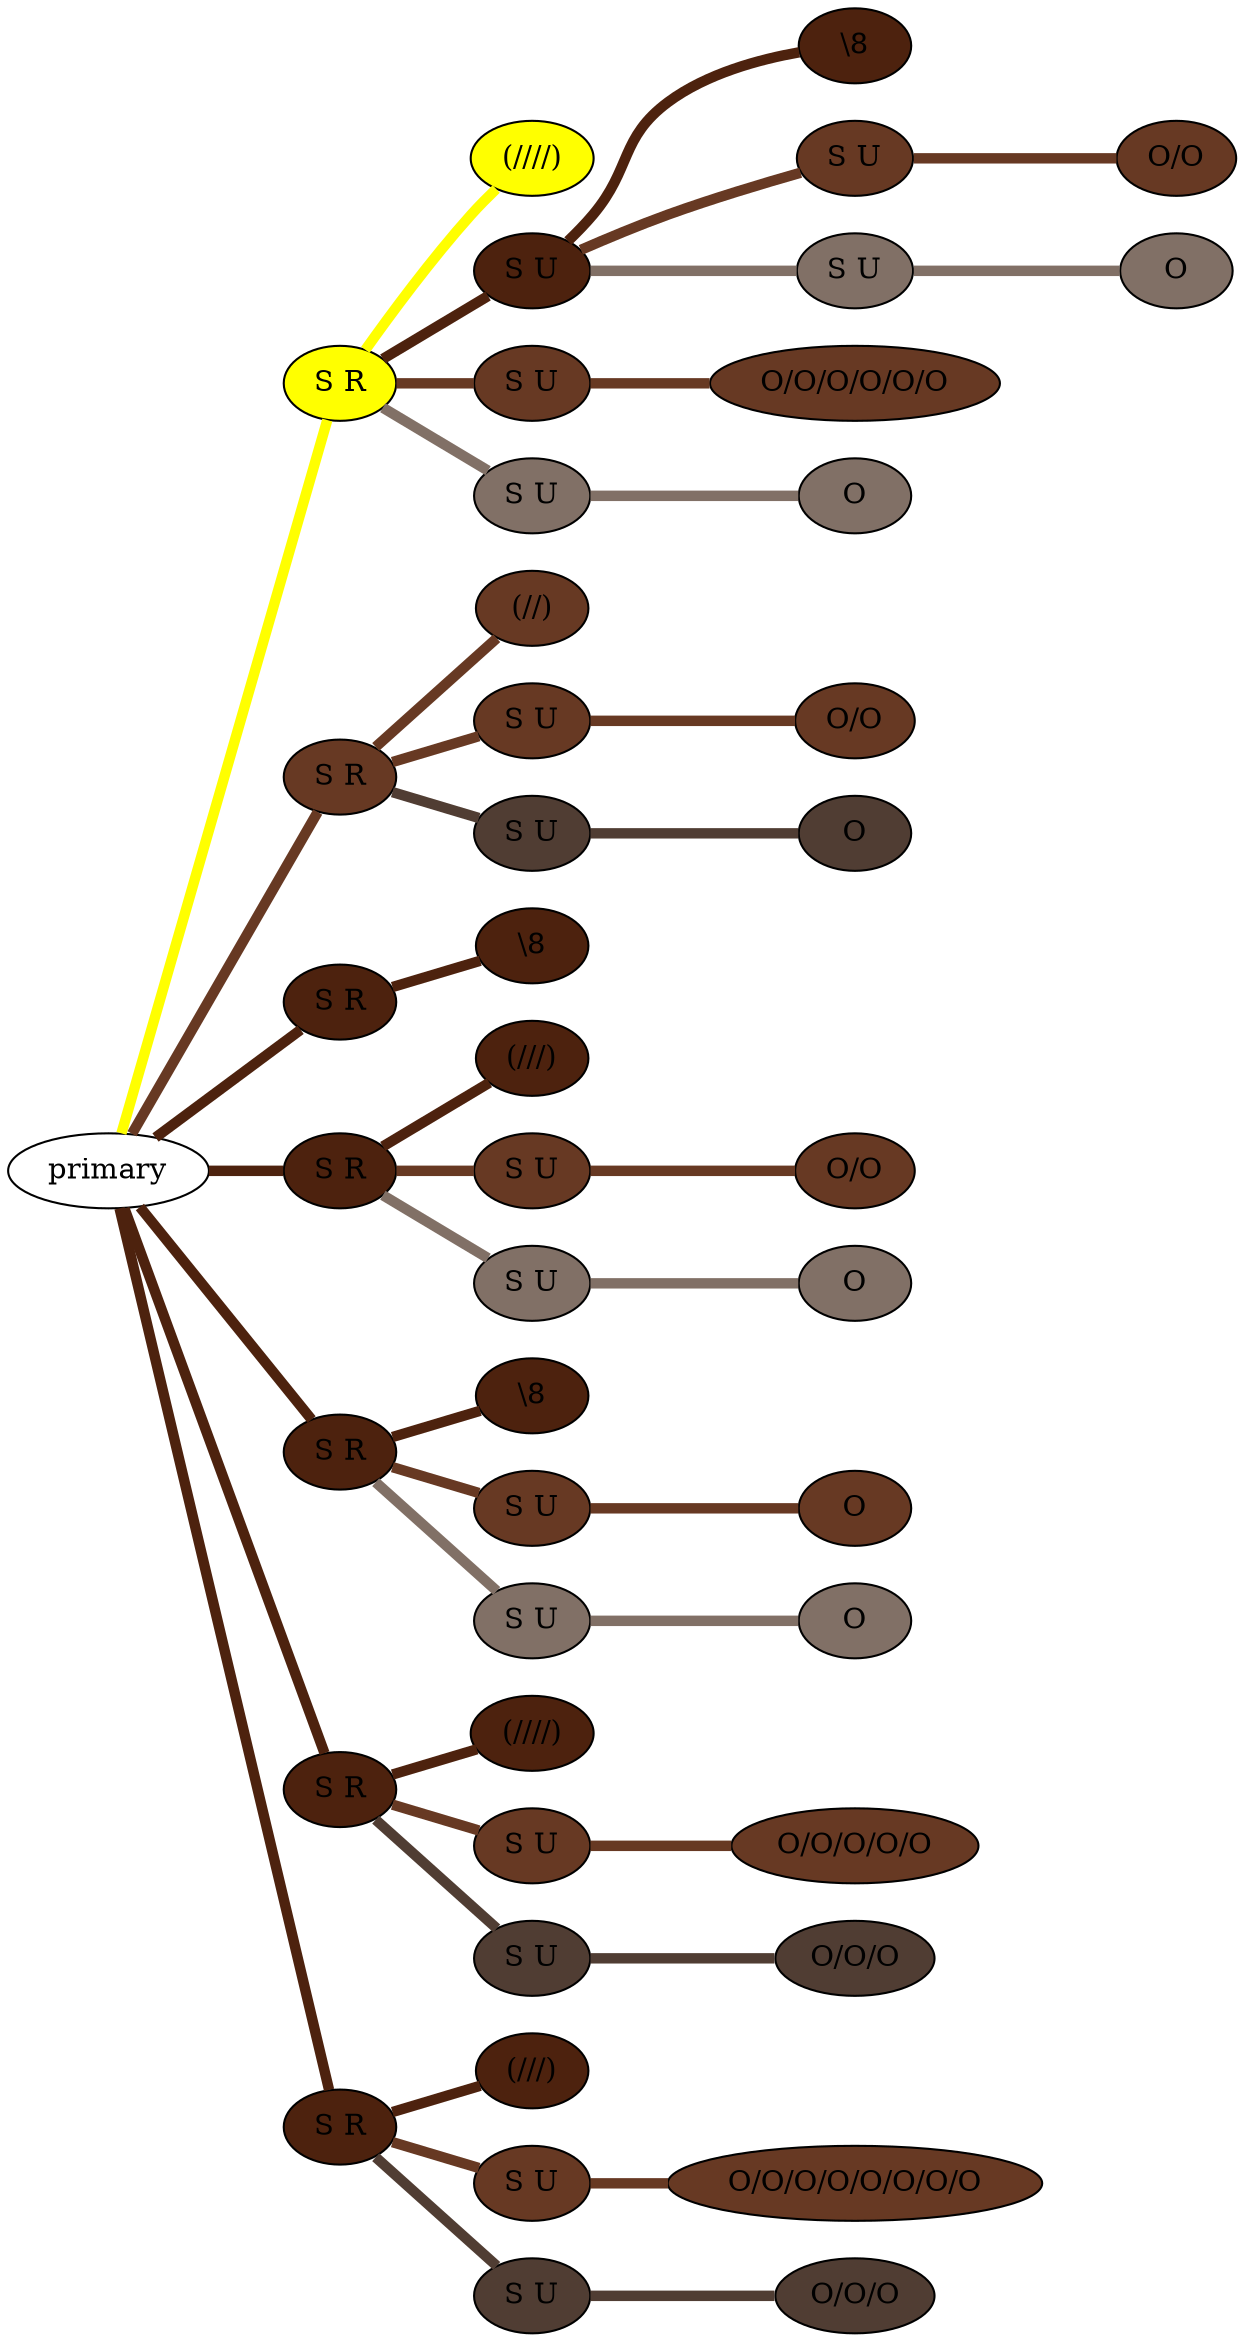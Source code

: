 graph {
 graph [rankdir=LR]
"primary" -- "1" [penwidth=5,color=yellow]
"1" [label="S R", style=filled, fillcolor=yellow]
"1" -- "1:0" [penwidth=5,color=yellow]
"1:0" [label="(////)", style=filled, fillcolor=yellow]
"1" -- "1s1" [penwidth=5,color="#4D220E"]
"1s1" [label="S U", style=filled, fillcolor="#4D220E"]
"1s1" -- "1s1:0" [penwidth=5,color="#4D220E"]
"1s1:0" [label="\\8", style=filled, fillcolor="#4D220E"]
"1s1" -- "1s1s1" [penwidth=5,color="#673923"]
"1s1s1" [label="S U", style=filled, fillcolor="#673923"]
"1s1s1" -- "1s1s1:0" [penwidth=5,color="#673923"]
"1s1s1:0" [label="O/O", style=filled, fillcolor="#673923"]
"1s1" -- "1s1s2" [penwidth=5,color="#817066"]
"1s1s2" [label="S U", style=filled, fillcolor="#817066"]
"1s1s2" -- "1s1s2:0" [penwidth=5,color="#817066"]
"1s1s2:0" [label="O", style=filled, fillcolor="#817066"]
"1" -- "1s2" [penwidth=5,color="#673923"]
"1s2" [label="S U", style=filled, fillcolor="#673923"]
"1s2" -- "1s2:0" [penwidth=5,color="#673923"]
"1s2:0" [label="O/O/O/O/O/O", style=filled, fillcolor="#673923"]
"1" -- "1s3" [penwidth=5,color="#817066"]
"1s3" [label="S U", style=filled, fillcolor="#817066"]
"1s3" -- "1s3:0" [penwidth=5,color="#817066"]
"1s3:0" [label="O", style=filled, fillcolor="#817066"]
"primary" -- "2" [penwidth=5,color="#673923"]
"2" [label="S R", style=filled, fillcolor="#673923"]
"2" -- "2:0" [penwidth=5,color="#673923"]
"2:0" [label="(//)", style=filled, fillcolor="#673923"]
"2" -- "2s1" [penwidth=5,color="#673923"]
"2s1" [label="S U", style=filled, fillcolor="#673923"]
"2s1" -- "2s1:0" [penwidth=5,color="#673923"]
"2s1:0" [label="O/O", style=filled, fillcolor="#673923"]
"2" -- "2s2" [penwidth=5,color="#503D33"]
"2s2" [label="S U", style=filled, fillcolor="#503D33"]
"2s2" -- "2s2:0" [penwidth=5,color="#503D33"]
"2s2:0" [label="O", style=filled, fillcolor="#503D33"]
"primary" -- "3" [penwidth=5,color="#4D220E"]
"3" [label="S R", style=filled, fillcolor="#4D220E"]
"3" -- "3:0" [penwidth=5,color="#4D220E"]
"3:0" [label="\\8", style=filled, fillcolor="#4D220E"]
"primary" -- "4" [penwidth=5,color="#4D220E"]
"4" [label="S R", style=filled, fillcolor="#4D220E"]
"4" -- "4:0" [penwidth=5,color="#4D220E"]
"4:0" [label="(///)", style=filled, fillcolor="#4D220E"]
"4" -- "4s1" [penwidth=5,color="#673923"]
"4s1" [label="S U", style=filled, fillcolor="#673923"]
"4s1" -- "4s1:0" [penwidth=5,color="#673923"]
"4s1:0" [label="O/O", style=filled, fillcolor="#673923"]
"4" -- "4s2" [penwidth=5,color="#817066"]
"4s2" [label="S U", style=filled, fillcolor="#817066"]
"4s2" -- "4s2:0" [penwidth=5,color="#817066"]
"4s2:0" [label="O", style=filled, fillcolor="#817066"]
"primary" -- "5" [penwidth=5,color="#4D220E"]
"5" [label="S R", style=filled, fillcolor="#4D220E"]
"5" -- "5:0" [penwidth=5,color="#4D220E"]
"5:0" [label="\\8", style=filled, fillcolor="#4D220E"]
"5" -- "5s1" [penwidth=5,color="#673923"]
"5s1" [label="S U", style=filled, fillcolor="#673923"]
"5s1" -- "5s1:0" [penwidth=5,color="#673923"]
"5s1:0" [label="O", style=filled, fillcolor="#673923"]
"5" -- "5s2" [penwidth=5,color="#817066"]
"5s2" [label="S U", style=filled, fillcolor="#817066"]
"5s2" -- "5s2:0" [penwidth=5,color="#817066"]
"5s2:0" [label="O", style=filled, fillcolor="#817066"]
"primary" -- "6" [penwidth=5,color="#4D220E"]
"6" [label="S R", style=filled, fillcolor="#4D220E"]
"6" -- "6:0" [penwidth=5,color="#4D220E"]
"6:0" [label="(////)", style=filled, fillcolor="#4D220E"]
"6" -- "6s1" [penwidth=5,color="#673923"]
"6s1" [label="S U", style=filled, fillcolor="#673923"]
"6s1" -- "6s1:0" [penwidth=5,color="#673923"]
"6s1:0" [label="O/O/O/O/O", style=filled, fillcolor="#673923"]
"6" -- "6s2" [penwidth=5,color="#503D33"]
"6s2" [label="S U", style=filled, fillcolor="#503D33"]
"6s2" -- "6s2:0" [penwidth=5,color="#503D33"]
"6s2:0" [label="O/O/O", style=filled, fillcolor="#503D33"]
"primary" -- "7" [penwidth=5,color="#4D220E"]
"7" [label="S R", style=filled, fillcolor="#4D220E"]
"7" -- "7:0" [penwidth=5,color="#4D220E"]
"7:0" [label="(///)", style=filled, fillcolor="#4D220E"]
"7" -- "7s1" [penwidth=5,color="#673923"]
"7s1" [label="S U", style=filled, fillcolor="#673923"]
"7s1" -- "7s1:0" [penwidth=5,color="#673923"]
"7s1:0" [label="O/O/O/O/O/O/O/O", style=filled, fillcolor="#673923"]
"7" -- "7s2" [penwidth=5,color="#503D33"]
"7s2" [label="S U", style=filled, fillcolor="#503D33"]
"7s2" -- "7s2:0" [penwidth=5,color="#503D33"]
"7s2:0" [label="O/O/O", style=filled, fillcolor="#503D33"]
}
